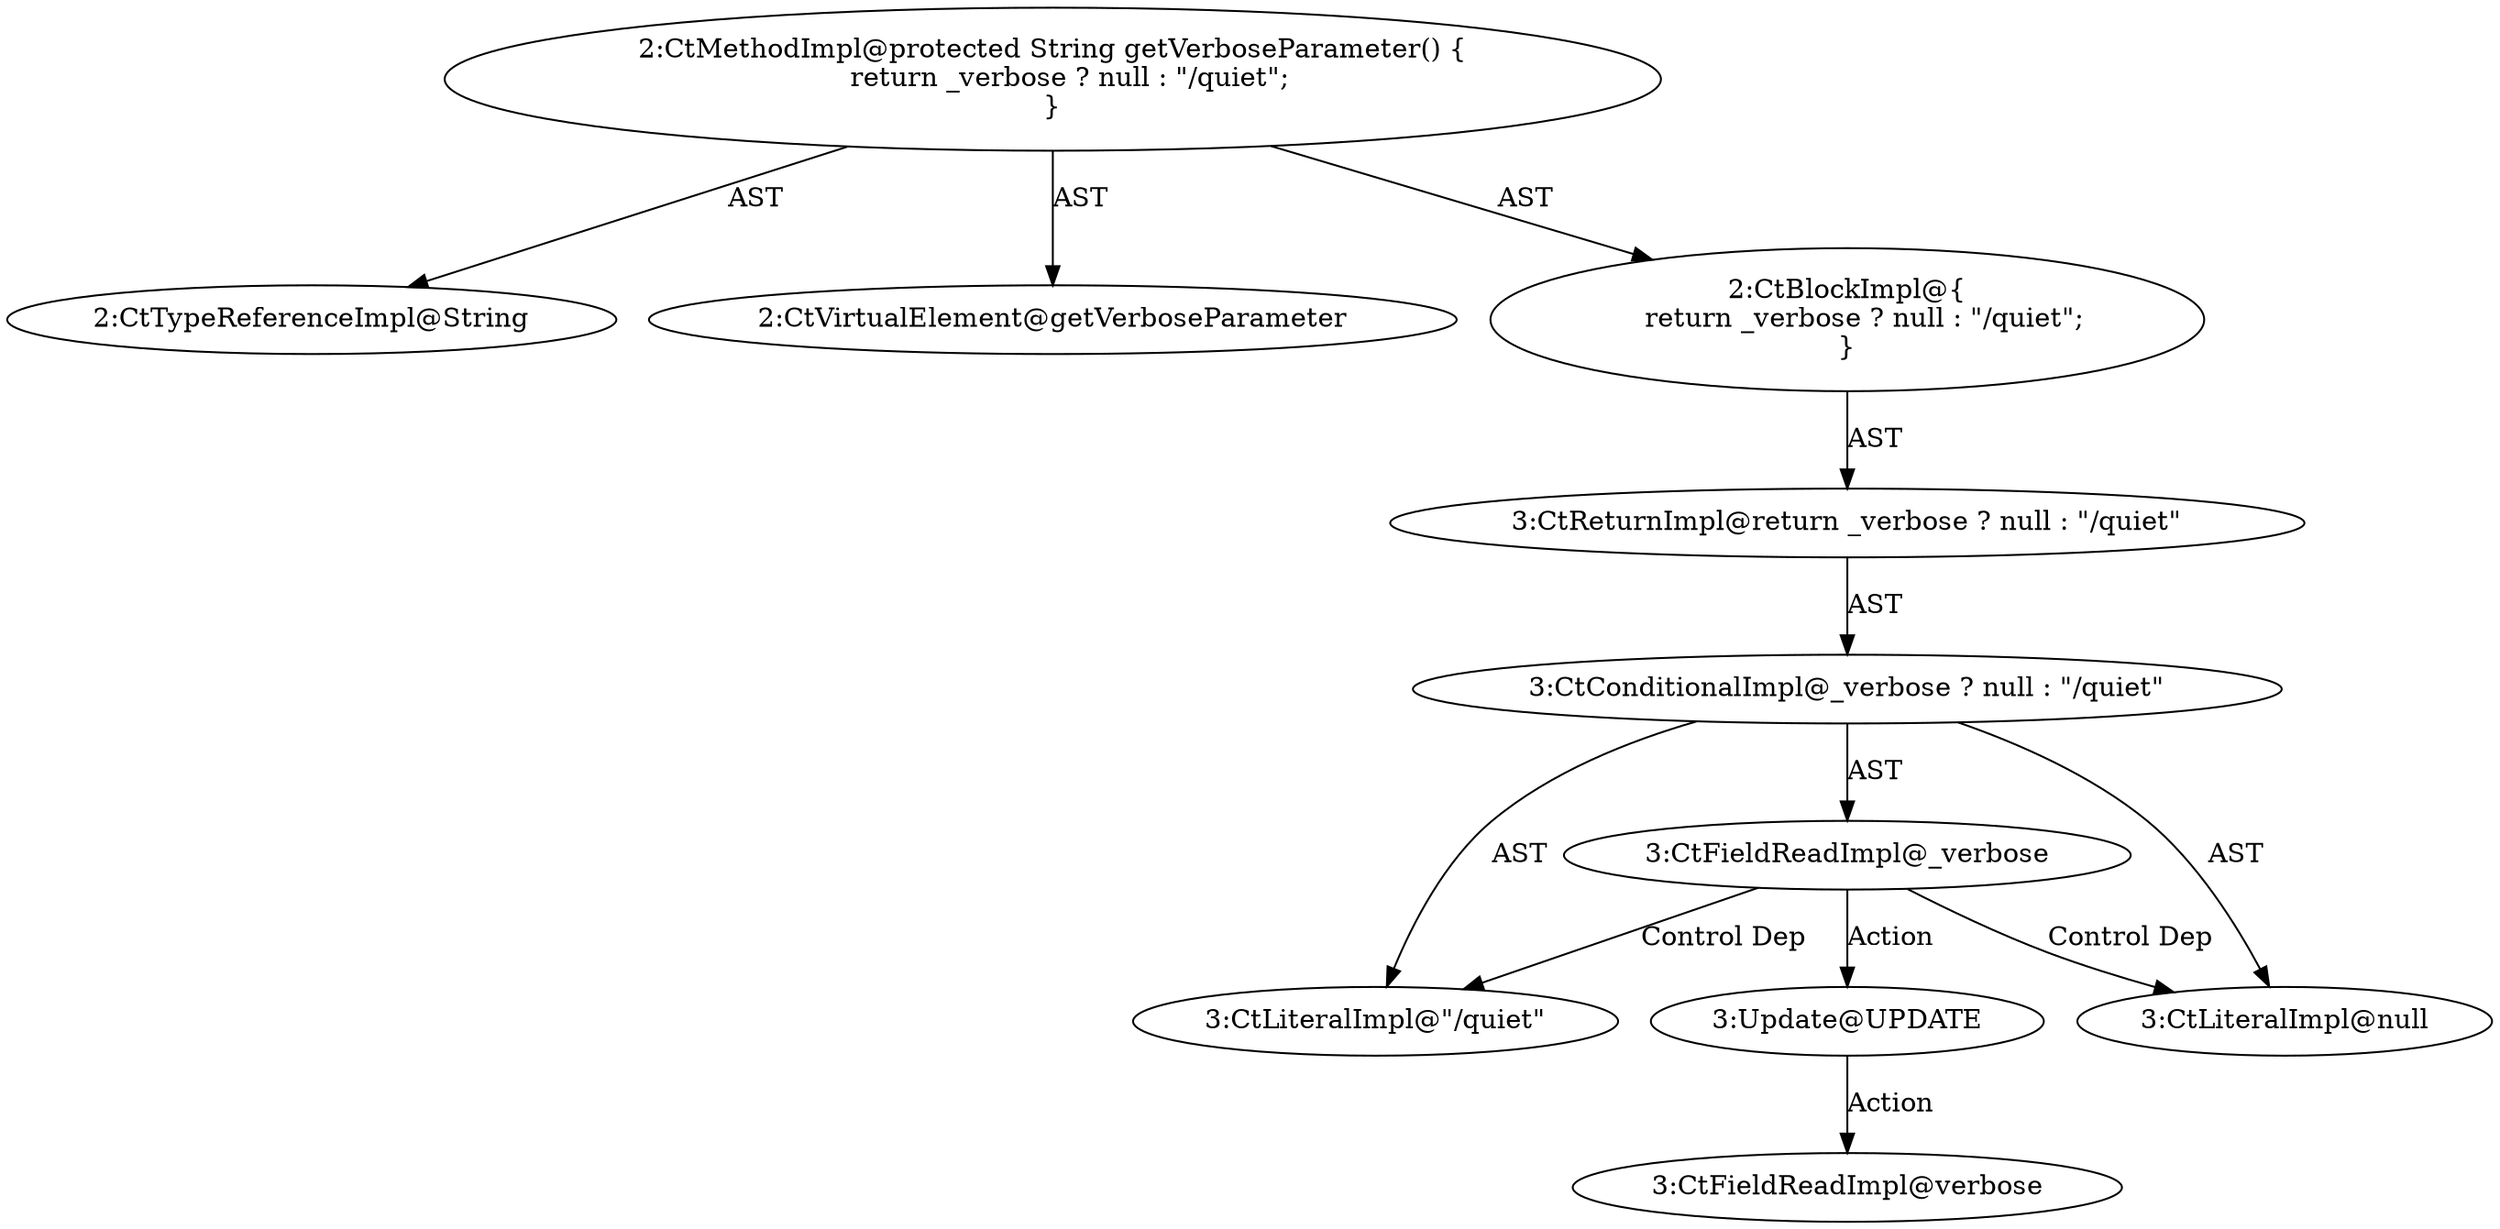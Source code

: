 digraph "getVerboseParameter#?" {
0 [label="2:CtTypeReferenceImpl@String" shape=ellipse]
1 [label="2:CtVirtualElement@getVerboseParameter" shape=ellipse]
2 [label="3:CtFieldReadImpl@_verbose" shape=ellipse]
3 [label="3:CtLiteralImpl@null" shape=ellipse]
4 [label="3:CtLiteralImpl@\"/quiet\"" shape=ellipse]
5 [label="3:CtConditionalImpl@_verbose ? null : \"/quiet\"" shape=ellipse]
6 [label="3:CtReturnImpl@return _verbose ? null : \"/quiet\"" shape=ellipse]
7 [label="2:CtBlockImpl@\{
    return _verbose ? null : \"/quiet\";
\}" shape=ellipse]
8 [label="2:CtMethodImpl@protected String getVerboseParameter() \{
    return _verbose ? null : \"/quiet\";
\}" shape=ellipse]
9 [label="3:Update@UPDATE" shape=ellipse]
10 [label="3:CtFieldReadImpl@verbose" shape=ellipse]
2 -> 3 [label="Control Dep"];
2 -> 4 [label="Control Dep"];
2 -> 9 [label="Action"];
5 -> 2 [label="AST"];
5 -> 3 [label="AST"];
5 -> 4 [label="AST"];
6 -> 5 [label="AST"];
7 -> 6 [label="AST"];
8 -> 1 [label="AST"];
8 -> 0 [label="AST"];
8 -> 7 [label="AST"];
9 -> 10 [label="Action"];
}